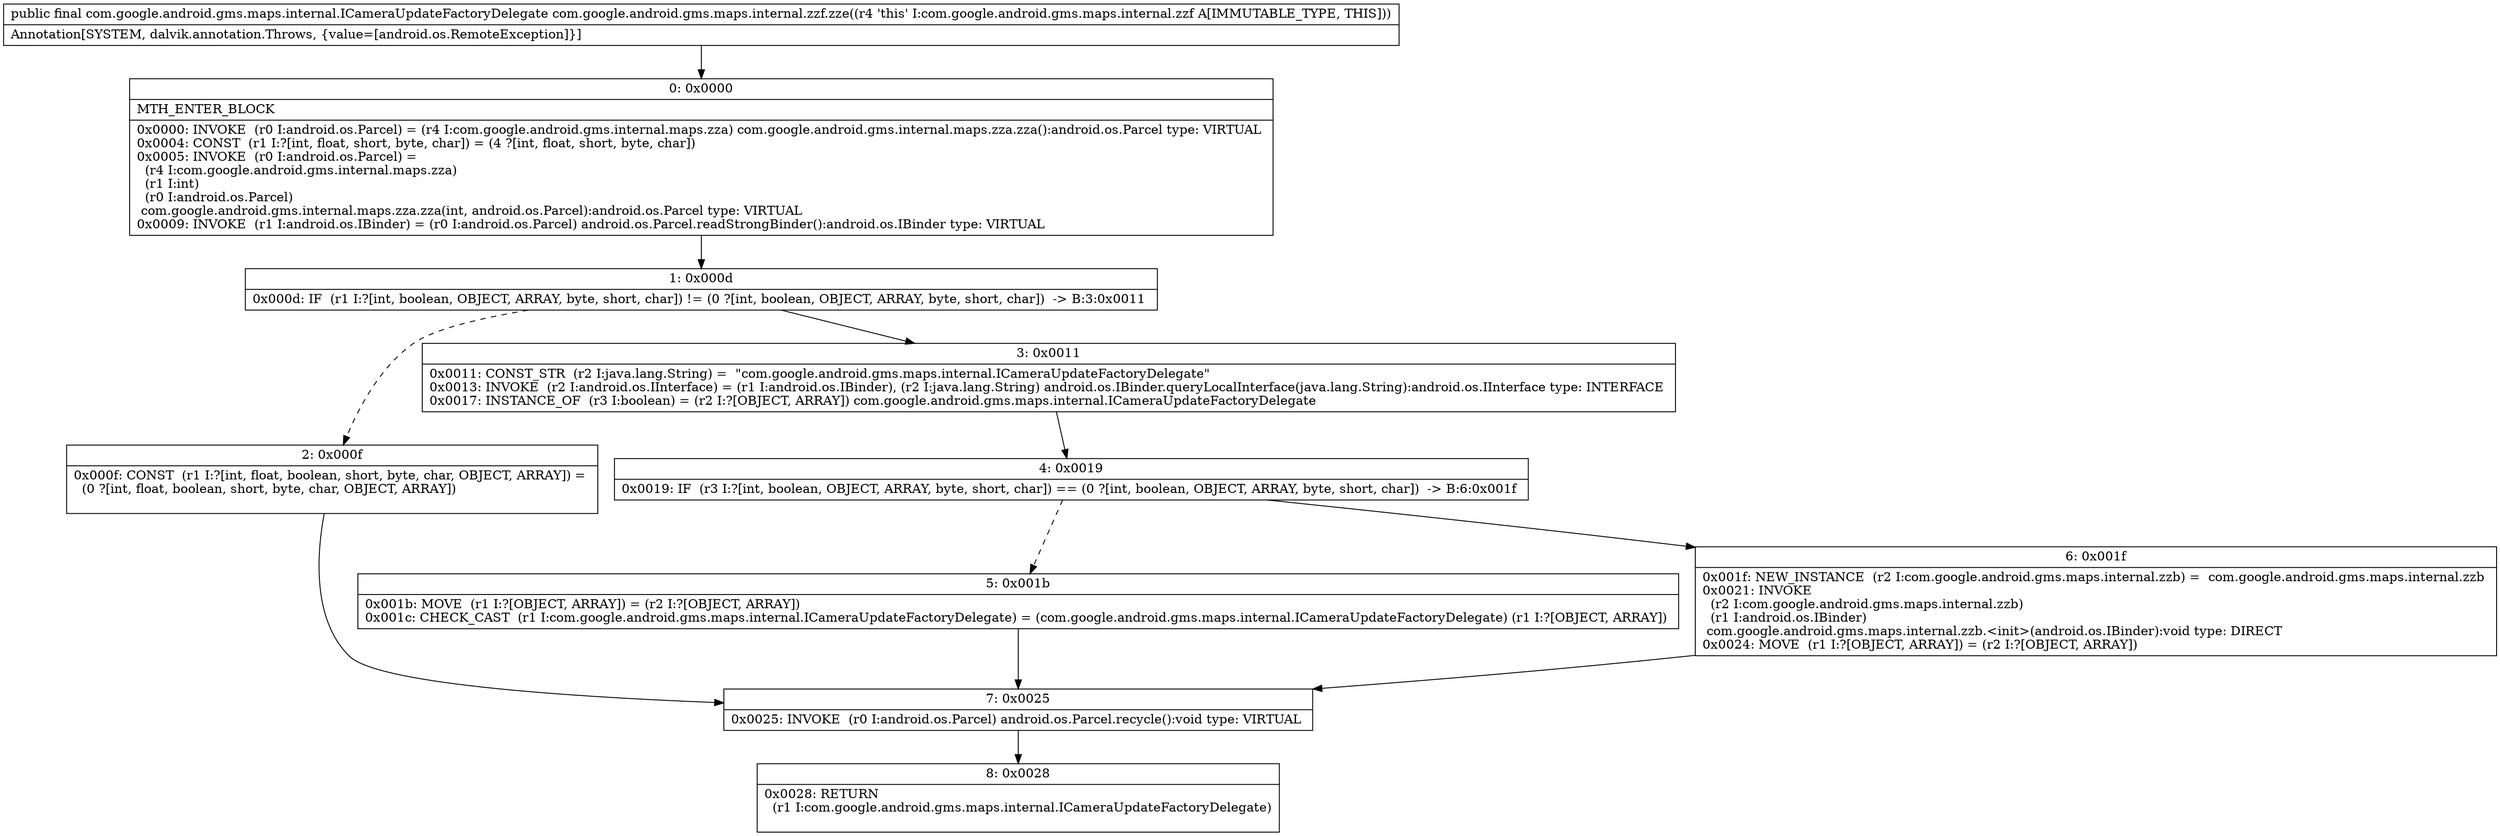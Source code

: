 digraph "CFG forcom.google.android.gms.maps.internal.zzf.zze()Lcom\/google\/android\/gms\/maps\/internal\/ICameraUpdateFactoryDelegate;" {
Node_0 [shape=record,label="{0\:\ 0x0000|MTH_ENTER_BLOCK\l|0x0000: INVOKE  (r0 I:android.os.Parcel) = (r4 I:com.google.android.gms.internal.maps.zza) com.google.android.gms.internal.maps.zza.zza():android.os.Parcel type: VIRTUAL \l0x0004: CONST  (r1 I:?[int, float, short, byte, char]) = (4 ?[int, float, short, byte, char]) \l0x0005: INVOKE  (r0 I:android.os.Parcel) = \l  (r4 I:com.google.android.gms.internal.maps.zza)\l  (r1 I:int)\l  (r0 I:android.os.Parcel)\l com.google.android.gms.internal.maps.zza.zza(int, android.os.Parcel):android.os.Parcel type: VIRTUAL \l0x0009: INVOKE  (r1 I:android.os.IBinder) = (r0 I:android.os.Parcel) android.os.Parcel.readStrongBinder():android.os.IBinder type: VIRTUAL \l}"];
Node_1 [shape=record,label="{1\:\ 0x000d|0x000d: IF  (r1 I:?[int, boolean, OBJECT, ARRAY, byte, short, char]) != (0 ?[int, boolean, OBJECT, ARRAY, byte, short, char])  \-\> B:3:0x0011 \l}"];
Node_2 [shape=record,label="{2\:\ 0x000f|0x000f: CONST  (r1 I:?[int, float, boolean, short, byte, char, OBJECT, ARRAY]) = \l  (0 ?[int, float, boolean, short, byte, char, OBJECT, ARRAY])\l \l}"];
Node_3 [shape=record,label="{3\:\ 0x0011|0x0011: CONST_STR  (r2 I:java.lang.String) =  \"com.google.android.gms.maps.internal.ICameraUpdateFactoryDelegate\" \l0x0013: INVOKE  (r2 I:android.os.IInterface) = (r1 I:android.os.IBinder), (r2 I:java.lang.String) android.os.IBinder.queryLocalInterface(java.lang.String):android.os.IInterface type: INTERFACE \l0x0017: INSTANCE_OF  (r3 I:boolean) = (r2 I:?[OBJECT, ARRAY]) com.google.android.gms.maps.internal.ICameraUpdateFactoryDelegate \l}"];
Node_4 [shape=record,label="{4\:\ 0x0019|0x0019: IF  (r3 I:?[int, boolean, OBJECT, ARRAY, byte, short, char]) == (0 ?[int, boolean, OBJECT, ARRAY, byte, short, char])  \-\> B:6:0x001f \l}"];
Node_5 [shape=record,label="{5\:\ 0x001b|0x001b: MOVE  (r1 I:?[OBJECT, ARRAY]) = (r2 I:?[OBJECT, ARRAY]) \l0x001c: CHECK_CAST  (r1 I:com.google.android.gms.maps.internal.ICameraUpdateFactoryDelegate) = (com.google.android.gms.maps.internal.ICameraUpdateFactoryDelegate) (r1 I:?[OBJECT, ARRAY]) \l}"];
Node_6 [shape=record,label="{6\:\ 0x001f|0x001f: NEW_INSTANCE  (r2 I:com.google.android.gms.maps.internal.zzb) =  com.google.android.gms.maps.internal.zzb \l0x0021: INVOKE  \l  (r2 I:com.google.android.gms.maps.internal.zzb)\l  (r1 I:android.os.IBinder)\l com.google.android.gms.maps.internal.zzb.\<init\>(android.os.IBinder):void type: DIRECT \l0x0024: MOVE  (r1 I:?[OBJECT, ARRAY]) = (r2 I:?[OBJECT, ARRAY]) \l}"];
Node_7 [shape=record,label="{7\:\ 0x0025|0x0025: INVOKE  (r0 I:android.os.Parcel) android.os.Parcel.recycle():void type: VIRTUAL \l}"];
Node_8 [shape=record,label="{8\:\ 0x0028|0x0028: RETURN  \l  (r1 I:com.google.android.gms.maps.internal.ICameraUpdateFactoryDelegate)\l \l}"];
MethodNode[shape=record,label="{public final com.google.android.gms.maps.internal.ICameraUpdateFactoryDelegate com.google.android.gms.maps.internal.zzf.zze((r4 'this' I:com.google.android.gms.maps.internal.zzf A[IMMUTABLE_TYPE, THIS]))  | Annotation[SYSTEM, dalvik.annotation.Throws, \{value=[android.os.RemoteException]\}]\l}"];
MethodNode -> Node_0;
Node_0 -> Node_1;
Node_1 -> Node_2[style=dashed];
Node_1 -> Node_3;
Node_2 -> Node_7;
Node_3 -> Node_4;
Node_4 -> Node_5[style=dashed];
Node_4 -> Node_6;
Node_5 -> Node_7;
Node_6 -> Node_7;
Node_7 -> Node_8;
}

